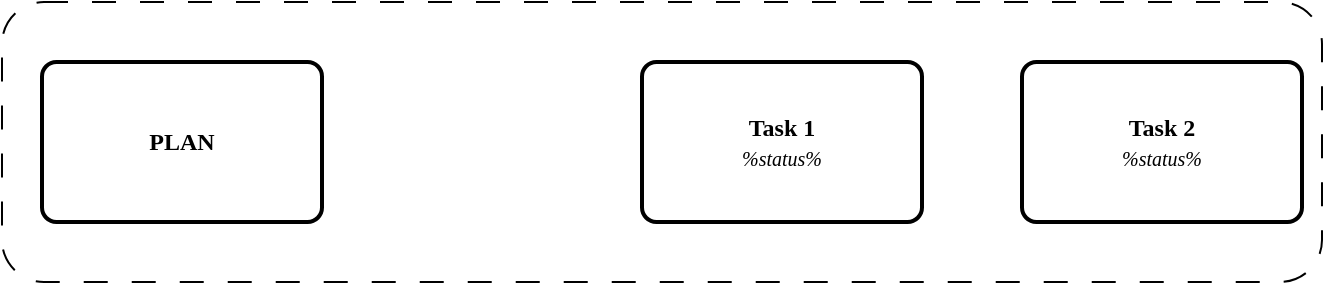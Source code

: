 <mxfile version="26.2.12">
  <diagram id="wFE0QG_FPsp0jaGvCLVb" name="Page-1">
    <mxGraphModel dx="1263" dy="932" grid="1" gridSize="10" guides="1" tooltips="1" connect="1" arrows="1" fold="1" page="1" pageScale="1" pageWidth="827" pageHeight="1169" math="0" shadow="0">
      <root>
        <mxCell id="0" />
        <mxCell id="1" parent="0" />
        <mxCell id="fXAwwPW5yRZ2gjRMRZ9k-39" value="" style="rounded=1;whiteSpace=wrap;html=1;fillColor=none;dashed=1;dashPattern=12 12;" vertex="1" parent="1">
          <mxGeometry x="60" y="100" width="660" height="140" as="geometry" />
        </mxCell>
        <object label="Task 1&lt;br&gt;&lt;span style=&quot;font-weight: normal&quot;&gt;&lt;i&gt;&lt;font style=&quot;font-size: 10px&quot;&gt;%status%&lt;/font&gt;&lt;/i&gt;&lt;/span&gt;" placeholders="1" id="hkX097H8ytjknyGR-P4--31">
          <mxCell style="whiteSpace=wrap;html=1;strokeWidth=2;fillColor=swimlane;fontStyle=1;spacingTop=0;rounded=1;arcSize=9;points=[];fontFamily=Permanent Marker;hachureGap=8;fillWeight=1;shadow=0;" parent="1" vertex="1">
            <mxGeometry x="380" y="130" width="140" height="80" as="geometry" />
          </mxCell>
        </object>
        <object label="Task 2&lt;br&gt;&lt;span style=&quot;font-weight: normal&quot;&gt;&lt;i&gt;&lt;font style=&quot;font-size: 10px&quot;&gt;%status%&lt;/font&gt;&lt;/i&gt;&lt;/span&gt;" placeholders="1" id="hkX097H8ytjknyGR-P4--32">
          <mxCell style="whiteSpace=wrap;html=1;strokeWidth=2;fillColor=swimlane;fontStyle=1;spacingTop=0;rounded=1;arcSize=9;points=[];fontFamily=Permanent Marker;hachureGap=8;fillWeight=1;swimlaneLine=1;shadow=0;" parent="1" vertex="1">
            <mxGeometry x="570" y="130" width="140" height="80" as="geometry" />
          </mxCell>
        </object>
        <object label="PLAN" placeholders="1" id="_5mSTuPxr-ZiKRkBDSY7-3">
          <mxCell style="whiteSpace=wrap;html=1;strokeWidth=2;fillColor=swimlane;fontStyle=1;spacingTop=0;rounded=1;arcSize=9;points=[];fontFamily=Permanent Marker;hachureGap=8;fillWeight=1;shadow=0;" parent="1" vertex="1">
            <mxGeometry x="80" y="130" width="140" height="80" as="geometry" />
          </mxCell>
        </object>
      </root>
    </mxGraphModel>
  </diagram>
</mxfile>
